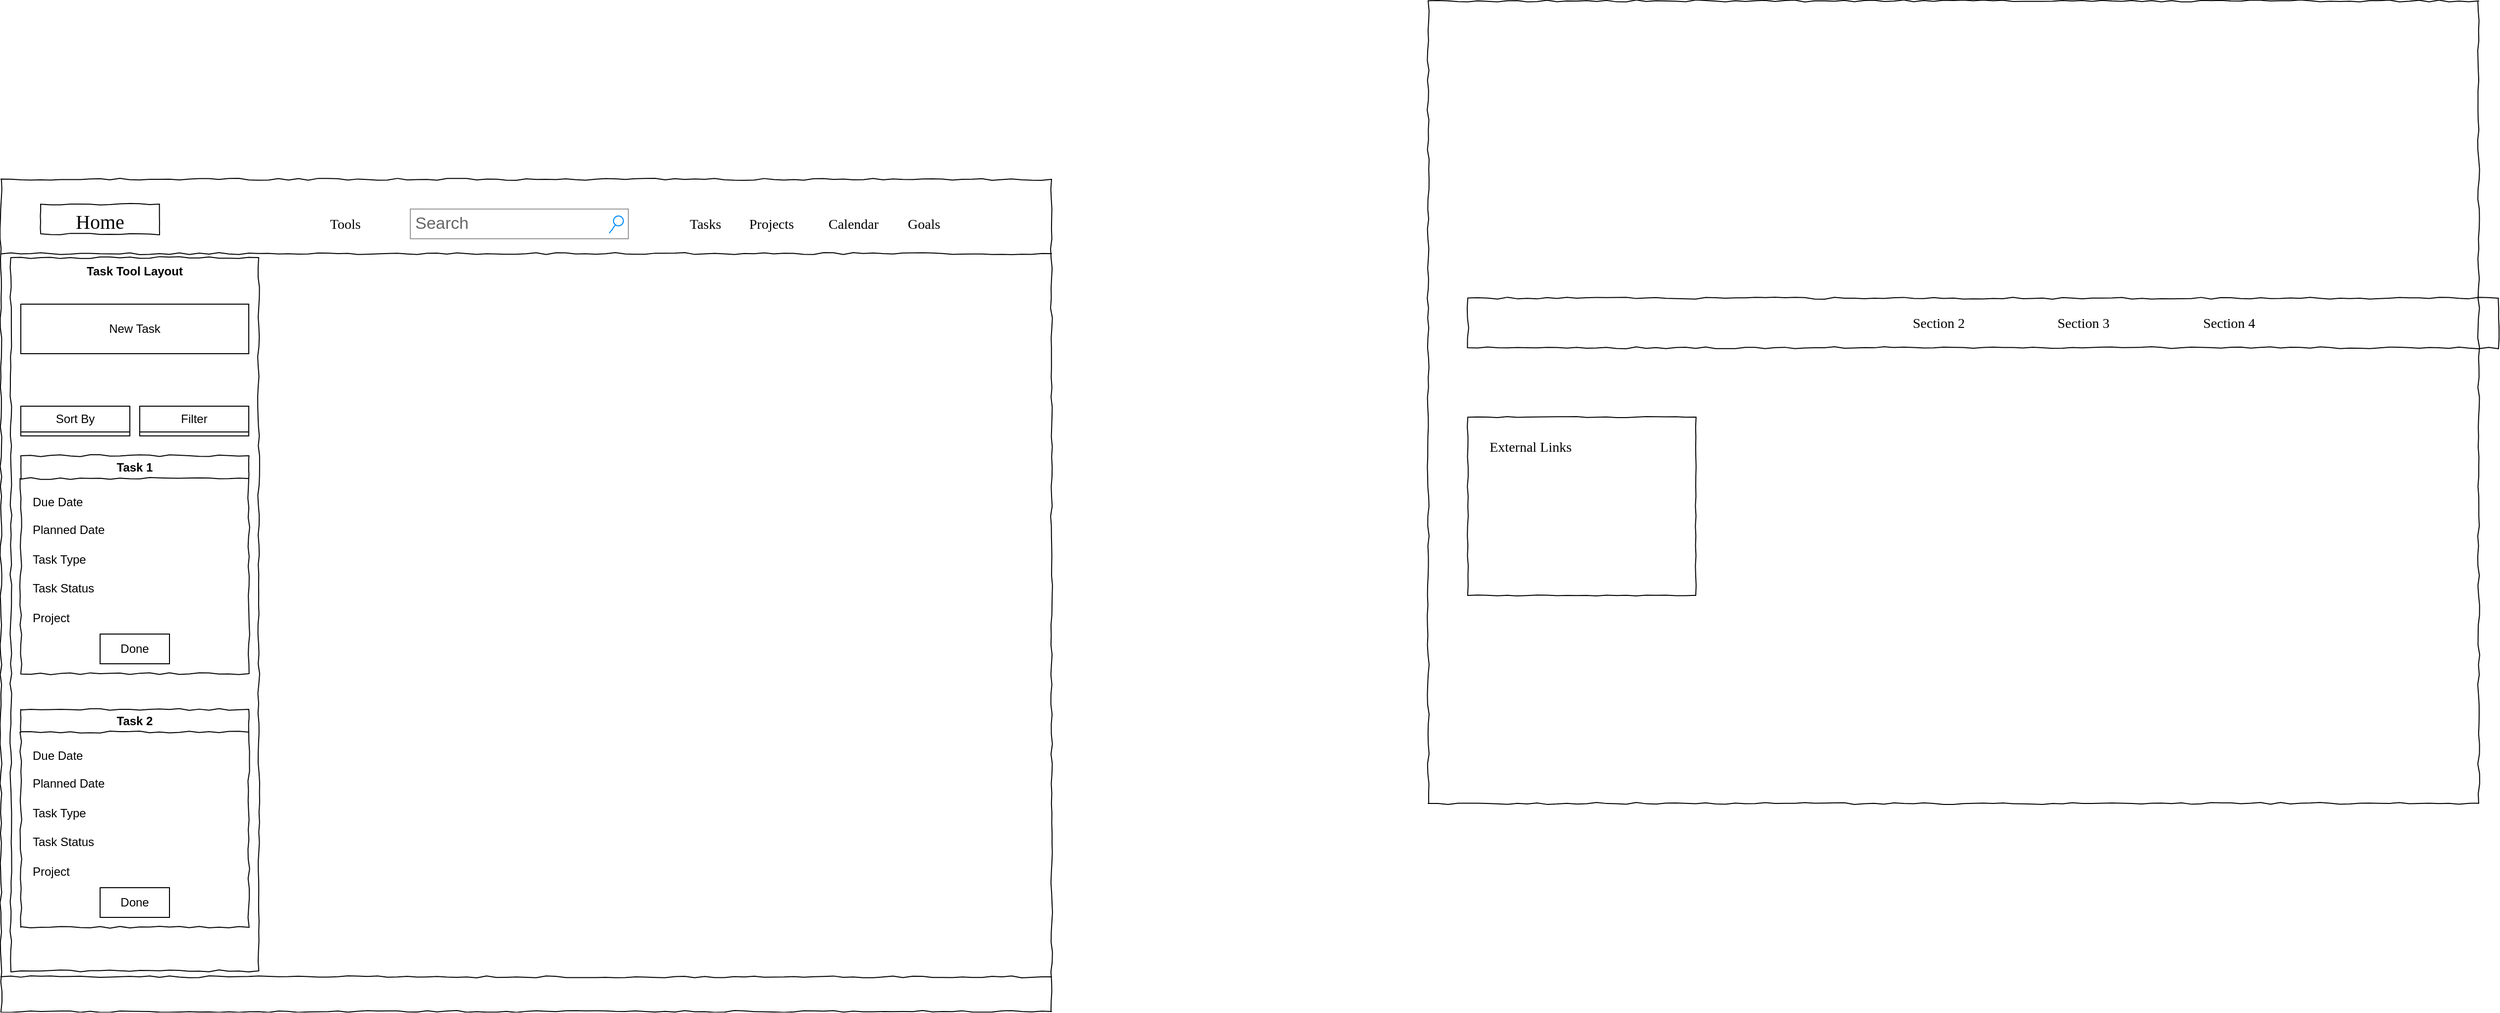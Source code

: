 <mxfile version="25.0.3">
  <diagram name="Page-1" id="03018318-947c-dd8e-b7a3-06fadd420f32">
    <mxGraphModel dx="2526" dy="1649" grid="1" gridSize="10" guides="1" tooltips="1" connect="1" arrows="1" fold="1" page="1" pageScale="1" pageWidth="1100" pageHeight="850" background="#ffffff" math="0" shadow="0">
      <root>
        <mxCell id="0" />
        <mxCell id="1" parent="0" />
        <mxCell id="677b7b8949515195-1" value="" style="whiteSpace=wrap;html=1;rounded=0;shadow=0;labelBackgroundColor=none;strokeColor=#000000;strokeWidth=1;fillColor=none;fontFamily=Verdana;fontSize=12;fontColor=#000000;align=center;comic=1;" parent="1" vertex="1">
          <mxGeometry x="1120" y="-250" width="1060" height="810" as="geometry" />
        </mxCell>
        <mxCell id="677b7b8949515195-10" value="" style="whiteSpace=wrap;html=1;rounded=0;shadow=0;labelBackgroundColor=none;strokeWidth=1;fillColor=none;fontFamily=Verdana;fontSize=12;align=center;comic=1;" parent="1" vertex="1">
          <mxGeometry x="1160" y="50" width="1040" height="50" as="geometry" />
        </mxCell>
        <mxCell id="677b7b8949515195-12" value="Section 2" style="text;html=1;points=[];align=left;verticalAlign=top;spacingTop=-4;fontSize=14;fontFamily=Verdana" parent="1" vertex="1">
          <mxGeometry x="1607" y="65" width="60" height="20" as="geometry" />
        </mxCell>
        <mxCell id="677b7b8949515195-13" value="Section 3" style="text;html=1;points=[];align=left;verticalAlign=top;spacingTop=-4;fontSize=14;fontFamily=Verdana" parent="1" vertex="1">
          <mxGeometry x="1753" y="65" width="60" height="20" as="geometry" />
        </mxCell>
        <mxCell id="677b7b8949515195-14" value="Section 4" style="text;html=1;points=[];align=left;verticalAlign=top;spacingTop=-4;fontSize=14;fontFamily=Verdana" parent="1" vertex="1">
          <mxGeometry x="1900" y="65" width="60" height="20" as="geometry" />
        </mxCell>
        <mxCell id="677b7b8949515195-26" value="" style="whiteSpace=wrap;html=1;rounded=0;shadow=0;labelBackgroundColor=none;strokeWidth=1;fillColor=none;fontFamily=Verdana;fontSize=12;align=center;comic=1;jiggle=1;" parent="1" vertex="1">
          <mxGeometry x="1160" y="170" width="230" height="180" as="geometry" />
        </mxCell>
        <mxCell id="677b7b8949515195-42" value="External Links" style="text;html=1;points=[];align=left;verticalAlign=top;spacingTop=-4;fontSize=14;fontFamily=Verdana" parent="1" vertex="1">
          <mxGeometry x="1180" y="190" width="170" height="20" as="geometry" />
        </mxCell>
        <mxCell id="m-mZeuIqF68aQpEZWhJe-5" value="" style="swimlane;startSize=0;comic=1;" parent="1" vertex="1">
          <mxGeometry x="-320" y="-70" width="1060" height="840" as="geometry">
            <mxRectangle x="20" width="50" height="40" as="alternateBounds" />
          </mxGeometry>
        </mxCell>
        <mxCell id="m-mZeuIqF68aQpEZWhJe-1" value="Tools" style="text;html=1;points=[];align=left;verticalAlign=top;spacingTop=-4;fontSize=14;fontFamily=Verdana" parent="m-mZeuIqF68aQpEZWhJe-5" vertex="1">
          <mxGeometry x="330" y="35" width="60" height="20" as="geometry" />
        </mxCell>
        <mxCell id="677b7b8949515195-3" value="Search" style="strokeWidth=1;shadow=0;dashed=0;align=center;html=1;shape=mxgraph.mockup.forms.searchBox;strokeColor=#999999;mainText=;strokeColor2=#008cff;fontColor=#666666;fontSize=17;align=left;spacingLeft=3;rounded=0;labelBackgroundColor=none;comic=1;" parent="m-mZeuIqF68aQpEZWhJe-5" vertex="1">
          <mxGeometry x="413" y="30" width="220" height="30" as="geometry" />
        </mxCell>
        <mxCell id="677b7b8949515195-4" value="Tasks" style="text;html=1;points=[];align=left;verticalAlign=top;spacingTop=-4;fontSize=14;fontFamily=Verdana" parent="m-mZeuIqF68aQpEZWhJe-5" vertex="1">
          <mxGeometry x="693" y="35" width="60" height="20" as="geometry" />
        </mxCell>
        <mxCell id="677b7b8949515195-5" value="Projects" style="text;html=1;points=[];align=left;verticalAlign=top;spacingTop=-4;fontSize=14;fontFamily=Verdana" parent="m-mZeuIqF68aQpEZWhJe-5" vertex="1">
          <mxGeometry x="753" y="35" width="60" height="20" as="geometry" />
        </mxCell>
        <mxCell id="677b7b8949515195-6" value="Calendar" style="text;html=1;points=[];align=left;verticalAlign=top;spacingTop=-4;fontSize=14;fontFamily=Verdana" parent="m-mZeuIqF68aQpEZWhJe-5" vertex="1">
          <mxGeometry x="833" y="35" width="60" height="20" as="geometry" />
        </mxCell>
        <mxCell id="677b7b8949515195-7" value="Goals" style="text;html=1;points=[];align=left;verticalAlign=top;spacingTop=-4;fontSize=14;fontFamily=Verdana" parent="m-mZeuIqF68aQpEZWhJe-5" vertex="1">
          <mxGeometry x="913" y="35" width="60" height="20" as="geometry" />
        </mxCell>
        <mxCell id="677b7b8949515195-2" value="&lt;font style=&quot;font-size: 20px;&quot;&gt;Home&lt;/font&gt;" style="whiteSpace=wrap;html=1;rounded=0;shadow=0;labelBackgroundColor=none;strokeWidth=1;fontFamily=Verdana;fontSize=28;align=center;comic=1;" parent="m-mZeuIqF68aQpEZWhJe-5" vertex="1">
          <mxGeometry x="40" y="25" width="120" height="30" as="geometry" />
        </mxCell>
        <mxCell id="677b7b8949515195-9" value="" style="line;strokeWidth=1;html=1;rounded=0;shadow=0;labelBackgroundColor=none;fillColor=none;fontFamily=Verdana;fontSize=14;fontColor=#000000;align=center;comic=1;" parent="m-mZeuIqF68aQpEZWhJe-5" vertex="1">
          <mxGeometry y="70" width="1060" height="10" as="geometry" />
        </mxCell>
        <mxCell id="BiX-Eu7iPSx3heH80s0Q-1" value="Task Tool Layout" style="swimlane;startSize=0;comic=1;verticalAlign=top;fillStyle=auto;" vertex="1" parent="m-mZeuIqF68aQpEZWhJe-5">
          <mxGeometry x="10" y="79" width="250" height="720" as="geometry" />
        </mxCell>
        <mxCell id="BiX-Eu7iPSx3heH80s0Q-5" value="Task 1" style="swimlane;whiteSpace=wrap;html=1;comic=1;" vertex="1" parent="BiX-Eu7iPSx3heH80s0Q-1">
          <mxGeometry x="10" y="200" width="230" height="220" as="geometry">
            <mxRectangle x="10" y="150" width="80" height="30" as="alternateBounds" />
          </mxGeometry>
        </mxCell>
        <mxCell id="BiX-Eu7iPSx3heH80s0Q-6" value="Done" style="html=1;whiteSpace=wrap;fillColor=none;" vertex="1" parent="BiX-Eu7iPSx3heH80s0Q-5">
          <mxGeometry x="80" y="180" width="70" height="30" as="geometry" />
        </mxCell>
        <mxCell id="BiX-Eu7iPSx3heH80s0Q-9" value="Due Date" style="text;html=1;align=left;verticalAlign=middle;whiteSpace=wrap;rounded=0;" vertex="1" parent="BiX-Eu7iPSx3heH80s0Q-5">
          <mxGeometry x="10" y="32" width="60" height="30" as="geometry" />
        </mxCell>
        <mxCell id="BiX-Eu7iPSx3heH80s0Q-10" value="Planned Date" style="text;html=1;align=left;verticalAlign=middle;whiteSpace=wrap;rounded=0;" vertex="1" parent="BiX-Eu7iPSx3heH80s0Q-5">
          <mxGeometry x="10" y="60" width="170" height="30" as="geometry" />
        </mxCell>
        <mxCell id="BiX-Eu7iPSx3heH80s0Q-11" value="Task Type" style="text;html=1;align=left;verticalAlign=middle;whiteSpace=wrap;rounded=0;" vertex="1" parent="BiX-Eu7iPSx3heH80s0Q-5">
          <mxGeometry x="10" y="90" width="170" height="30" as="geometry" />
        </mxCell>
        <mxCell id="BiX-Eu7iPSx3heH80s0Q-12" value="Task Status" style="text;html=1;align=left;verticalAlign=middle;whiteSpace=wrap;rounded=0;" vertex="1" parent="BiX-Eu7iPSx3heH80s0Q-5">
          <mxGeometry x="10" y="119" width="170" height="30" as="geometry" />
        </mxCell>
        <mxCell id="BiX-Eu7iPSx3heH80s0Q-13" value="Project" style="text;html=1;align=left;verticalAlign=middle;whiteSpace=wrap;rounded=0;" vertex="1" parent="BiX-Eu7iPSx3heH80s0Q-5">
          <mxGeometry x="10" y="149" width="170" height="30" as="geometry" />
        </mxCell>
        <mxCell id="BiX-Eu7iPSx3heH80s0Q-14" value="Task 2" style="swimlane;whiteSpace=wrap;html=1;comic=1;" vertex="1" parent="BiX-Eu7iPSx3heH80s0Q-1">
          <mxGeometry x="10" y="456" width="230" height="220" as="geometry">
            <mxRectangle x="10" y="150" width="80" height="30" as="alternateBounds" />
          </mxGeometry>
        </mxCell>
        <mxCell id="BiX-Eu7iPSx3heH80s0Q-15" value="Done" style="html=1;whiteSpace=wrap;fillColor=none;" vertex="1" parent="BiX-Eu7iPSx3heH80s0Q-14">
          <mxGeometry x="80" y="180" width="70" height="30" as="geometry" />
        </mxCell>
        <mxCell id="BiX-Eu7iPSx3heH80s0Q-16" value="Due Date" style="text;html=1;align=left;verticalAlign=middle;whiteSpace=wrap;rounded=0;" vertex="1" parent="BiX-Eu7iPSx3heH80s0Q-14">
          <mxGeometry x="10" y="32" width="60" height="30" as="geometry" />
        </mxCell>
        <mxCell id="BiX-Eu7iPSx3heH80s0Q-17" value="Planned Date" style="text;html=1;align=left;verticalAlign=middle;whiteSpace=wrap;rounded=0;" vertex="1" parent="BiX-Eu7iPSx3heH80s0Q-14">
          <mxGeometry x="10" y="60" width="170" height="30" as="geometry" />
        </mxCell>
        <mxCell id="BiX-Eu7iPSx3heH80s0Q-18" value="Task Type" style="text;html=1;align=left;verticalAlign=middle;whiteSpace=wrap;rounded=0;" vertex="1" parent="BiX-Eu7iPSx3heH80s0Q-14">
          <mxGeometry x="10" y="90" width="170" height="30" as="geometry" />
        </mxCell>
        <mxCell id="BiX-Eu7iPSx3heH80s0Q-19" value="Task Status" style="text;html=1;align=left;verticalAlign=middle;whiteSpace=wrap;rounded=0;" vertex="1" parent="BiX-Eu7iPSx3heH80s0Q-14">
          <mxGeometry x="10" y="119" width="170" height="30" as="geometry" />
        </mxCell>
        <mxCell id="BiX-Eu7iPSx3heH80s0Q-20" value="Project" style="text;html=1;align=left;verticalAlign=middle;whiteSpace=wrap;rounded=0;" vertex="1" parent="BiX-Eu7iPSx3heH80s0Q-14">
          <mxGeometry x="10" y="149" width="170" height="30" as="geometry" />
        </mxCell>
        <mxCell id="BiX-Eu7iPSx3heH80s0Q-27" value="Sort By" style="swimlane;fontStyle=0;childLayout=stackLayout;horizontal=1;startSize=26;fillColor=none;horizontalStack=0;resizeParent=1;resizeParentMax=0;resizeLast=0;collapsible=1;marginBottom=0;whiteSpace=wrap;html=1;" vertex="1" collapsed="1" parent="BiX-Eu7iPSx3heH80s0Q-1">
          <mxGeometry x="10" y="150" width="110" height="30" as="geometry">
            <mxRectangle x="10" y="150" width="140" height="130" as="alternateBounds" />
          </mxGeometry>
        </mxCell>
        <mxCell id="BiX-Eu7iPSx3heH80s0Q-28" value="Due Date" style="text;strokeColor=none;fillColor=default;align=left;verticalAlign=top;spacingLeft=4;spacingRight=4;overflow=hidden;rotatable=0;points=[[0,0.5],[1,0.5]];portConstraint=eastwest;whiteSpace=wrap;html=1;" vertex="1" parent="BiX-Eu7iPSx3heH80s0Q-27">
          <mxGeometry y="26" width="140" height="26" as="geometry" />
        </mxCell>
        <mxCell id="BiX-Eu7iPSx3heH80s0Q-29" value="Planned Date" style="text;strokeColor=none;fillColor=default;align=left;verticalAlign=top;spacingLeft=4;spacingRight=4;overflow=hidden;rotatable=0;points=[[0,0.5],[1,0.5]];portConstraint=eastwest;whiteSpace=wrap;html=1;" vertex="1" parent="BiX-Eu7iPSx3heH80s0Q-27">
          <mxGeometry y="52" width="140" height="26" as="geometry" />
        </mxCell>
        <mxCell id="BiX-Eu7iPSx3heH80s0Q-31" value="Task Type" style="text;strokeColor=none;fillColor=default;align=left;verticalAlign=top;spacingLeft=4;spacingRight=4;overflow=hidden;rotatable=0;points=[[0,0.5],[1,0.5]];portConstraint=eastwest;whiteSpace=wrap;html=1;" vertex="1" parent="BiX-Eu7iPSx3heH80s0Q-27">
          <mxGeometry y="78" width="140" height="26" as="geometry" />
        </mxCell>
        <mxCell id="BiX-Eu7iPSx3heH80s0Q-30" value="Task Status" style="text;strokeColor=none;fillColor=default;align=left;verticalAlign=top;spacingLeft=4;spacingRight=4;overflow=hidden;rotatable=0;points=[[0,0.5],[1,0.5]];portConstraint=eastwest;whiteSpace=wrap;html=1;" vertex="1" parent="BiX-Eu7iPSx3heH80s0Q-27">
          <mxGeometry y="104" width="140" height="26" as="geometry" />
        </mxCell>
        <mxCell id="BiX-Eu7iPSx3heH80s0Q-32" value="Filter" style="swimlane;fontStyle=0;childLayout=stackLayout;horizontal=1;startSize=26;horizontalStack=0;resizeParent=1;resizeParentMax=0;resizeLast=0;collapsible=1;marginBottom=0;whiteSpace=wrap;html=1;fillColor=default;" vertex="1" collapsed="1" parent="BiX-Eu7iPSx3heH80s0Q-1">
          <mxGeometry x="130" y="150" width="110" height="30" as="geometry">
            <mxRectangle x="130" y="150" width="140" height="130" as="alternateBounds" />
          </mxGeometry>
        </mxCell>
        <mxCell id="BiX-Eu7iPSx3heH80s0Q-33" value="Due Date" style="text;strokeColor=none;fillColor=default;align=left;verticalAlign=top;spacingLeft=4;spacingRight=4;overflow=hidden;rotatable=0;points=[[0,0.5],[1,0.5]];portConstraint=eastwest;whiteSpace=wrap;html=1;" vertex="1" parent="BiX-Eu7iPSx3heH80s0Q-32">
          <mxGeometry y="26" width="140" height="26" as="geometry" />
        </mxCell>
        <mxCell id="BiX-Eu7iPSx3heH80s0Q-34" value="Planned Date" style="text;strokeColor=none;fillColor=default;align=left;verticalAlign=top;spacingLeft=4;spacingRight=4;overflow=hidden;rotatable=0;points=[[0,0.5],[1,0.5]];portConstraint=eastwest;whiteSpace=wrap;html=1;" vertex="1" parent="BiX-Eu7iPSx3heH80s0Q-32">
          <mxGeometry y="52" width="140" height="26" as="geometry" />
        </mxCell>
        <mxCell id="BiX-Eu7iPSx3heH80s0Q-35" value="Task Type" style="text;strokeColor=none;fillColor=default;align=left;verticalAlign=top;spacingLeft=4;spacingRight=4;overflow=hidden;rotatable=0;points=[[0,0.5],[1,0.5]];portConstraint=eastwest;whiteSpace=wrap;html=1;" vertex="1" parent="BiX-Eu7iPSx3heH80s0Q-32">
          <mxGeometry y="78" width="140" height="26" as="geometry" />
        </mxCell>
        <mxCell id="BiX-Eu7iPSx3heH80s0Q-36" value="Task Status" style="text;strokeColor=none;fillColor=default;align=left;verticalAlign=top;spacingLeft=4;spacingRight=4;overflow=hidden;rotatable=0;points=[[0,0.5],[1,0.5]];portConstraint=eastwest;whiteSpace=wrap;html=1;" vertex="1" parent="BiX-Eu7iPSx3heH80s0Q-32">
          <mxGeometry y="104" width="140" height="26" as="geometry" />
        </mxCell>
        <mxCell id="BiX-Eu7iPSx3heH80s0Q-21" value="New Task" style="html=1;whiteSpace=wrap;" vertex="1" parent="BiX-Eu7iPSx3heH80s0Q-1">
          <mxGeometry x="10" y="47" width="230" height="50" as="geometry" />
        </mxCell>
        <mxCell id="m-mZeuIqF68aQpEZWhJe-2" value="" style="line;strokeWidth=1;html=1;rounded=0;shadow=0;labelBackgroundColor=none;fillColor=none;fontFamily=Verdana;fontSize=14;fontColor=#000000;align=center;comic=1;" parent="m-mZeuIqF68aQpEZWhJe-5" vertex="1">
          <mxGeometry y="800" width="1060" height="10" as="geometry" />
        </mxCell>
      </root>
    </mxGraphModel>
  </diagram>
</mxfile>
